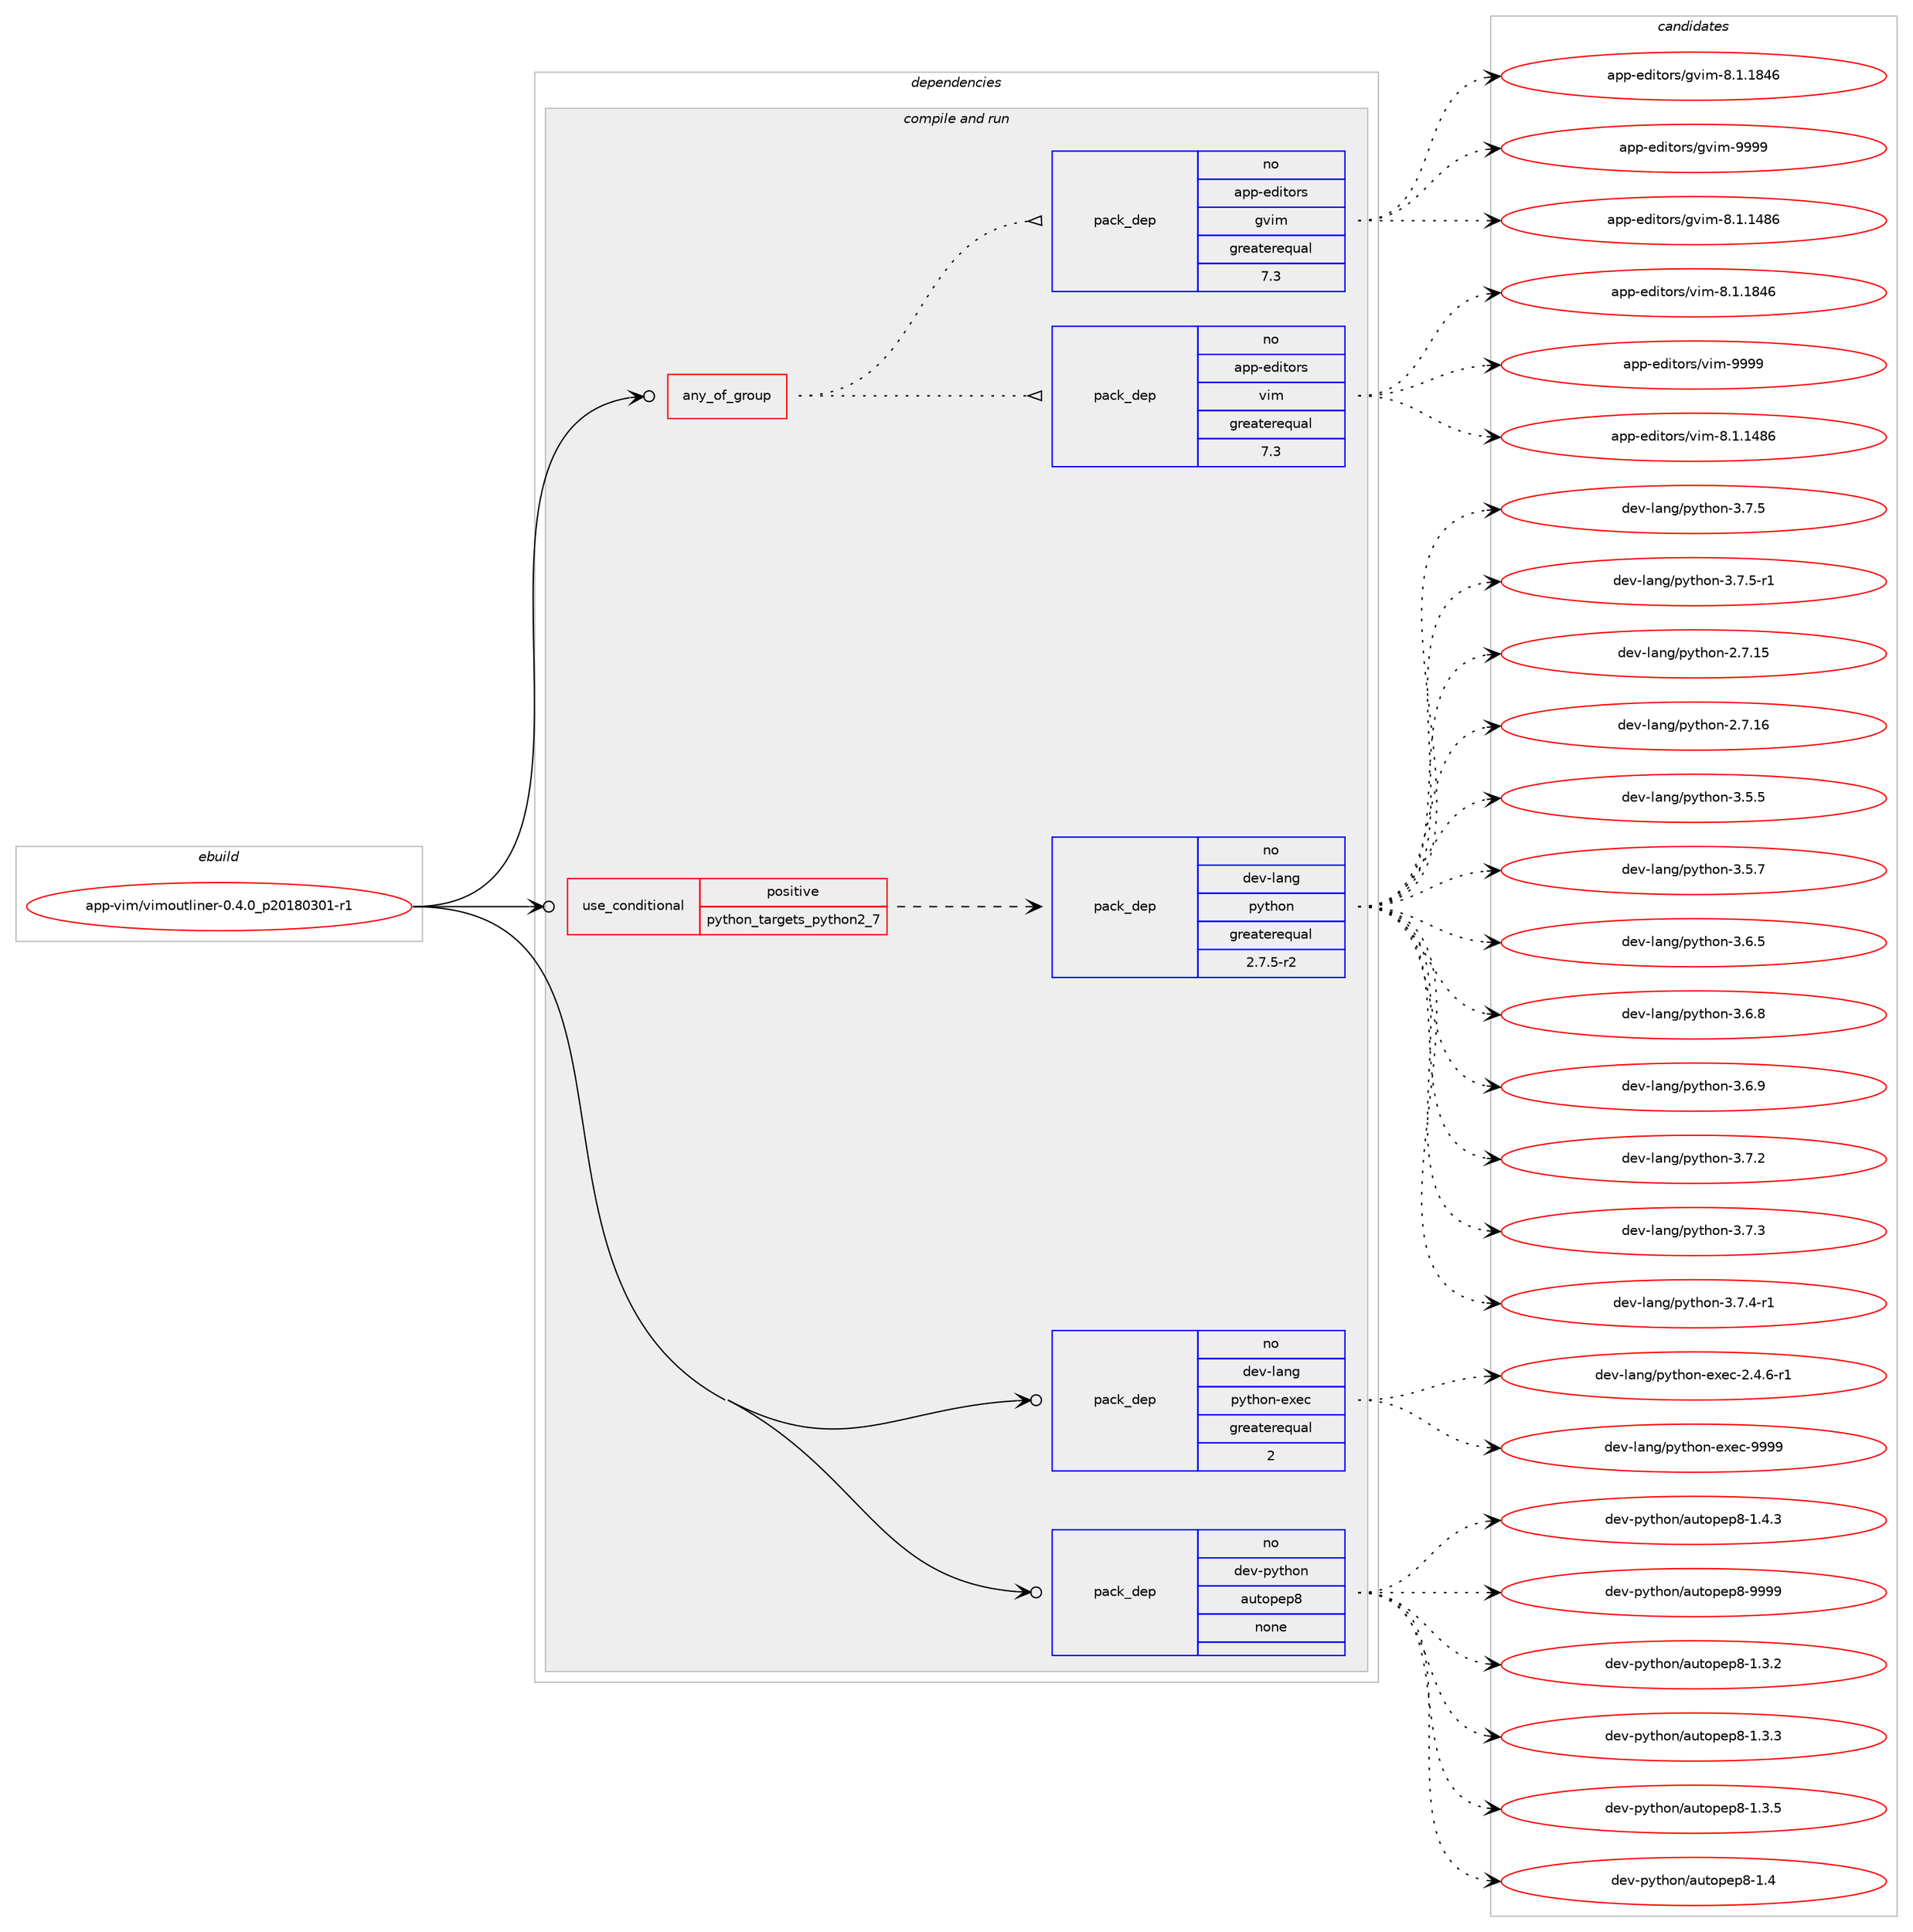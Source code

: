 digraph prolog {

# *************
# Graph options
# *************

newrank=true;
concentrate=true;
compound=true;
graph [rankdir=LR,fontname=Helvetica,fontsize=10,ranksep=1.5];#, ranksep=2.5, nodesep=0.2];
edge  [arrowhead=vee];
node  [fontname=Helvetica,fontsize=10];

# **********
# The ebuild
# **********

subgraph cluster_leftcol {
color=gray;
rank=same;
label=<<i>ebuild</i>>;
id [label="app-vim/vimoutliner-0.4.0_p20180301-r1", color=red, width=4, href="../app-vim/vimoutliner-0.4.0_p20180301-r1.svg"];
}

# ****************
# The dependencies
# ****************

subgraph cluster_midcol {
color=gray;
label=<<i>dependencies</i>>;
subgraph cluster_compile {
fillcolor="#eeeeee";
style=filled;
label=<<i>compile</i>>;
}
subgraph cluster_compileandrun {
fillcolor="#eeeeee";
style=filled;
label=<<i>compile and run</i>>;
subgraph any9214 {
dependency514498 [label=<<TABLE BORDER="0" CELLBORDER="1" CELLSPACING="0" CELLPADDING="4"><TR><TD CELLPADDING="10">any_of_group</TD></TR></TABLE>>, shape=none, color=red];subgraph pack382723 {
dependency514499 [label=<<TABLE BORDER="0" CELLBORDER="1" CELLSPACING="0" CELLPADDING="4" WIDTH="220"><TR><TD ROWSPAN="6" CELLPADDING="30">pack_dep</TD></TR><TR><TD WIDTH="110">no</TD></TR><TR><TD>app-editors</TD></TR><TR><TD>vim</TD></TR><TR><TD>greaterequal</TD></TR><TR><TD>7.3</TD></TR></TABLE>>, shape=none, color=blue];
}
dependency514498:e -> dependency514499:w [weight=20,style="dotted",arrowhead="oinv"];
subgraph pack382724 {
dependency514500 [label=<<TABLE BORDER="0" CELLBORDER="1" CELLSPACING="0" CELLPADDING="4" WIDTH="220"><TR><TD ROWSPAN="6" CELLPADDING="30">pack_dep</TD></TR><TR><TD WIDTH="110">no</TD></TR><TR><TD>app-editors</TD></TR><TR><TD>gvim</TD></TR><TR><TD>greaterequal</TD></TR><TR><TD>7.3</TD></TR></TABLE>>, shape=none, color=blue];
}
dependency514498:e -> dependency514500:w [weight=20,style="dotted",arrowhead="oinv"];
}
id:e -> dependency514498:w [weight=20,style="solid",arrowhead="odotvee"];
subgraph cond122233 {
dependency514501 [label=<<TABLE BORDER="0" CELLBORDER="1" CELLSPACING="0" CELLPADDING="4"><TR><TD ROWSPAN="3" CELLPADDING="10">use_conditional</TD></TR><TR><TD>positive</TD></TR><TR><TD>python_targets_python2_7</TD></TR></TABLE>>, shape=none, color=red];
subgraph pack382725 {
dependency514502 [label=<<TABLE BORDER="0" CELLBORDER="1" CELLSPACING="0" CELLPADDING="4" WIDTH="220"><TR><TD ROWSPAN="6" CELLPADDING="30">pack_dep</TD></TR><TR><TD WIDTH="110">no</TD></TR><TR><TD>dev-lang</TD></TR><TR><TD>python</TD></TR><TR><TD>greaterequal</TD></TR><TR><TD>2.7.5-r2</TD></TR></TABLE>>, shape=none, color=blue];
}
dependency514501:e -> dependency514502:w [weight=20,style="dashed",arrowhead="vee"];
}
id:e -> dependency514501:w [weight=20,style="solid",arrowhead="odotvee"];
subgraph pack382726 {
dependency514503 [label=<<TABLE BORDER="0" CELLBORDER="1" CELLSPACING="0" CELLPADDING="4" WIDTH="220"><TR><TD ROWSPAN="6" CELLPADDING="30">pack_dep</TD></TR><TR><TD WIDTH="110">no</TD></TR><TR><TD>dev-lang</TD></TR><TR><TD>python-exec</TD></TR><TR><TD>greaterequal</TD></TR><TR><TD>2</TD></TR></TABLE>>, shape=none, color=blue];
}
id:e -> dependency514503:w [weight=20,style="solid",arrowhead="odotvee"];
subgraph pack382727 {
dependency514504 [label=<<TABLE BORDER="0" CELLBORDER="1" CELLSPACING="0" CELLPADDING="4" WIDTH="220"><TR><TD ROWSPAN="6" CELLPADDING="30">pack_dep</TD></TR><TR><TD WIDTH="110">no</TD></TR><TR><TD>dev-python</TD></TR><TR><TD>autopep8</TD></TR><TR><TD>none</TD></TR><TR><TD></TD></TR></TABLE>>, shape=none, color=blue];
}
id:e -> dependency514504:w [weight=20,style="solid",arrowhead="odotvee"];
}
subgraph cluster_run {
fillcolor="#eeeeee";
style=filled;
label=<<i>run</i>>;
}
}

# **************
# The candidates
# **************

subgraph cluster_choices {
rank=same;
color=gray;
label=<<i>candidates</i>>;

subgraph choice382723 {
color=black;
nodesep=1;
choice971121124510110010511611111411547118105109455646494649525654 [label="app-editors/vim-8.1.1486", color=red, width=4,href="../app-editors/vim-8.1.1486.svg"];
choice971121124510110010511611111411547118105109455646494649565254 [label="app-editors/vim-8.1.1846", color=red, width=4,href="../app-editors/vim-8.1.1846.svg"];
choice9711211245101100105116111114115471181051094557575757 [label="app-editors/vim-9999", color=red, width=4,href="../app-editors/vim-9999.svg"];
dependency514499:e -> choice971121124510110010511611111411547118105109455646494649525654:w [style=dotted,weight="100"];
dependency514499:e -> choice971121124510110010511611111411547118105109455646494649565254:w [style=dotted,weight="100"];
dependency514499:e -> choice9711211245101100105116111114115471181051094557575757:w [style=dotted,weight="100"];
}
subgraph choice382724 {
color=black;
nodesep=1;
choice971121124510110010511611111411547103118105109455646494649525654 [label="app-editors/gvim-8.1.1486", color=red, width=4,href="../app-editors/gvim-8.1.1486.svg"];
choice971121124510110010511611111411547103118105109455646494649565254 [label="app-editors/gvim-8.1.1846", color=red, width=4,href="../app-editors/gvim-8.1.1846.svg"];
choice9711211245101100105116111114115471031181051094557575757 [label="app-editors/gvim-9999", color=red, width=4,href="../app-editors/gvim-9999.svg"];
dependency514500:e -> choice971121124510110010511611111411547103118105109455646494649525654:w [style=dotted,weight="100"];
dependency514500:e -> choice971121124510110010511611111411547103118105109455646494649565254:w [style=dotted,weight="100"];
dependency514500:e -> choice9711211245101100105116111114115471031181051094557575757:w [style=dotted,weight="100"];
}
subgraph choice382725 {
color=black;
nodesep=1;
choice10010111845108971101034711212111610411111045504655464953 [label="dev-lang/python-2.7.15", color=red, width=4,href="../dev-lang/python-2.7.15.svg"];
choice10010111845108971101034711212111610411111045504655464954 [label="dev-lang/python-2.7.16", color=red, width=4,href="../dev-lang/python-2.7.16.svg"];
choice100101118451089711010347112121116104111110455146534653 [label="dev-lang/python-3.5.5", color=red, width=4,href="../dev-lang/python-3.5.5.svg"];
choice100101118451089711010347112121116104111110455146534655 [label="dev-lang/python-3.5.7", color=red, width=4,href="../dev-lang/python-3.5.7.svg"];
choice100101118451089711010347112121116104111110455146544653 [label="dev-lang/python-3.6.5", color=red, width=4,href="../dev-lang/python-3.6.5.svg"];
choice100101118451089711010347112121116104111110455146544656 [label="dev-lang/python-3.6.8", color=red, width=4,href="../dev-lang/python-3.6.8.svg"];
choice100101118451089711010347112121116104111110455146544657 [label="dev-lang/python-3.6.9", color=red, width=4,href="../dev-lang/python-3.6.9.svg"];
choice100101118451089711010347112121116104111110455146554650 [label="dev-lang/python-3.7.2", color=red, width=4,href="../dev-lang/python-3.7.2.svg"];
choice100101118451089711010347112121116104111110455146554651 [label="dev-lang/python-3.7.3", color=red, width=4,href="../dev-lang/python-3.7.3.svg"];
choice1001011184510897110103471121211161041111104551465546524511449 [label="dev-lang/python-3.7.4-r1", color=red, width=4,href="../dev-lang/python-3.7.4-r1.svg"];
choice100101118451089711010347112121116104111110455146554653 [label="dev-lang/python-3.7.5", color=red, width=4,href="../dev-lang/python-3.7.5.svg"];
choice1001011184510897110103471121211161041111104551465546534511449 [label="dev-lang/python-3.7.5-r1", color=red, width=4,href="../dev-lang/python-3.7.5-r1.svg"];
dependency514502:e -> choice10010111845108971101034711212111610411111045504655464953:w [style=dotted,weight="100"];
dependency514502:e -> choice10010111845108971101034711212111610411111045504655464954:w [style=dotted,weight="100"];
dependency514502:e -> choice100101118451089711010347112121116104111110455146534653:w [style=dotted,weight="100"];
dependency514502:e -> choice100101118451089711010347112121116104111110455146534655:w [style=dotted,weight="100"];
dependency514502:e -> choice100101118451089711010347112121116104111110455146544653:w [style=dotted,weight="100"];
dependency514502:e -> choice100101118451089711010347112121116104111110455146544656:w [style=dotted,weight="100"];
dependency514502:e -> choice100101118451089711010347112121116104111110455146544657:w [style=dotted,weight="100"];
dependency514502:e -> choice100101118451089711010347112121116104111110455146554650:w [style=dotted,weight="100"];
dependency514502:e -> choice100101118451089711010347112121116104111110455146554651:w [style=dotted,weight="100"];
dependency514502:e -> choice1001011184510897110103471121211161041111104551465546524511449:w [style=dotted,weight="100"];
dependency514502:e -> choice100101118451089711010347112121116104111110455146554653:w [style=dotted,weight="100"];
dependency514502:e -> choice1001011184510897110103471121211161041111104551465546534511449:w [style=dotted,weight="100"];
}
subgraph choice382726 {
color=black;
nodesep=1;
choice10010111845108971101034711212111610411111045101120101994550465246544511449 [label="dev-lang/python-exec-2.4.6-r1", color=red, width=4,href="../dev-lang/python-exec-2.4.6-r1.svg"];
choice10010111845108971101034711212111610411111045101120101994557575757 [label="dev-lang/python-exec-9999", color=red, width=4,href="../dev-lang/python-exec-9999.svg"];
dependency514503:e -> choice10010111845108971101034711212111610411111045101120101994550465246544511449:w [style=dotted,weight="100"];
dependency514503:e -> choice10010111845108971101034711212111610411111045101120101994557575757:w [style=dotted,weight="100"];
}
subgraph choice382727 {
color=black;
nodesep=1;
choice10010111845112121116104111110479711711611111210111256454946514650 [label="dev-python/autopep8-1.3.2", color=red, width=4,href="../dev-python/autopep8-1.3.2.svg"];
choice10010111845112121116104111110479711711611111210111256454946514651 [label="dev-python/autopep8-1.3.3", color=red, width=4,href="../dev-python/autopep8-1.3.3.svg"];
choice10010111845112121116104111110479711711611111210111256454946514653 [label="dev-python/autopep8-1.3.5", color=red, width=4,href="../dev-python/autopep8-1.3.5.svg"];
choice1001011184511212111610411111047971171161111121011125645494652 [label="dev-python/autopep8-1.4", color=red, width=4,href="../dev-python/autopep8-1.4.svg"];
choice10010111845112121116104111110479711711611111210111256454946524651 [label="dev-python/autopep8-1.4.3", color=red, width=4,href="../dev-python/autopep8-1.4.3.svg"];
choice100101118451121211161041111104797117116111112101112564557575757 [label="dev-python/autopep8-9999", color=red, width=4,href="../dev-python/autopep8-9999.svg"];
dependency514504:e -> choice10010111845112121116104111110479711711611111210111256454946514650:w [style=dotted,weight="100"];
dependency514504:e -> choice10010111845112121116104111110479711711611111210111256454946514651:w [style=dotted,weight="100"];
dependency514504:e -> choice10010111845112121116104111110479711711611111210111256454946514653:w [style=dotted,weight="100"];
dependency514504:e -> choice1001011184511212111610411111047971171161111121011125645494652:w [style=dotted,weight="100"];
dependency514504:e -> choice10010111845112121116104111110479711711611111210111256454946524651:w [style=dotted,weight="100"];
dependency514504:e -> choice100101118451121211161041111104797117116111112101112564557575757:w [style=dotted,weight="100"];
}
}

}
